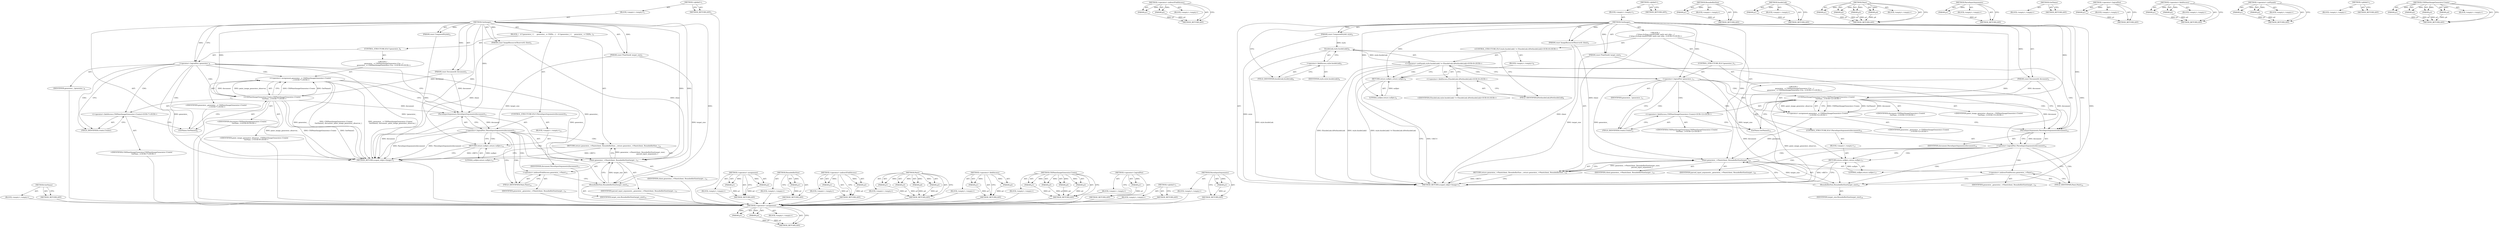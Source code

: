 digraph "CSSPaintImageGenerator.Create" {
vulnerable_91 [label=<(METHOD,GetName)>];
vulnerable_92 [label=<(BLOCK,&lt;empty&gt;,&lt;empty&gt;)>];
vulnerable_93 [label=<(METHOD_RETURN,ANY)>];
vulnerable_6 [label=<(METHOD,&lt;global&gt;)<SUB>1</SUB>>];
vulnerable_7 [label=<(BLOCK,&lt;empty&gt;,&lt;empty&gt;)<SUB>1</SUB>>];
vulnerable_8 [label=<(METHOD,GetImage)<SUB>1</SUB>>];
vulnerable_9 [label=<(PARAM,const ImageResourceObserver&amp; client)<SUB>2</SUB>>];
vulnerable_10 [label=<(PARAM,const Document&amp; document)<SUB>3</SUB>>];
vulnerable_11 [label=<(PARAM,const ComputedStyle&amp;)<SUB>4</SUB>>];
vulnerable_12 [label=<(PARAM,const FloatSize&amp; target_size)<SUB>5</SUB>>];
vulnerable_13 [label=<(BLOCK,{
   if (!generator_) {
     generator_ = CSSPa...,{
   if (!generator_) {
     generator_ = CSSPa...)<SUB>5</SUB>>];
vulnerable_14 [label=<(CONTROL_STRUCTURE,IF,if (!generator_))<SUB>6</SUB>>];
vulnerable_15 [label=<(&lt;operator&gt;.logicalNot,!generator_)<SUB>6</SUB>>];
vulnerable_16 [label=<(IDENTIFIER,generator_,!generator_)<SUB>6</SUB>>];
vulnerable_17 [label="<(BLOCK,{
     generator_ = CSSPaintImageGenerator::Cre...,{
     generator_ = CSSPaintImageGenerator::Cre...)<SUB>6</SUB>>"];
vulnerable_18 [label="<(&lt;operator&gt;.assignment,generator_ = CSSPaintImageGenerator::Create(
  ...)<SUB>7</SUB>>"];
vulnerable_19 [label="<(IDENTIFIER,generator_,generator_ = CSSPaintImageGenerator::Create(
  ...)<SUB>7</SUB>>"];
vulnerable_20 [label="<(CSSPaintImageGenerator.Create,CSSPaintImageGenerator::Create(
         GetNam...)<SUB>7</SUB>>"];
vulnerable_21 [label="<(&lt;operator&gt;.fieldAccess,CSSPaintImageGenerator::Create)<SUB>7</SUB>>"];
vulnerable_22 [label="<(IDENTIFIER,CSSPaintImageGenerator,CSSPaintImageGenerator::Create(
         GetNam...)<SUB>7</SUB>>"];
vulnerable_23 [label=<(FIELD_IDENTIFIER,Create,Create)<SUB>7</SUB>>];
vulnerable_24 [label=<(GetName,GetName())<SUB>8</SUB>>];
vulnerable_25 [label="<(IDENTIFIER,document,CSSPaintImageGenerator::Create(
         GetNam...)<SUB>8</SUB>>"];
vulnerable_26 [label="<(IDENTIFIER,paint_image_generator_observer_,CSSPaintImageGenerator::Create(
         GetNam...)<SUB>8</SUB>>"];
vulnerable_27 [label=<(CONTROL_STRUCTURE,IF,if (!ParseInputArguments(document)))<SUB>11</SUB>>];
vulnerable_28 [label=<(&lt;operator&gt;.logicalNot,!ParseInputArguments(document))<SUB>11</SUB>>];
vulnerable_29 [label=<(ParseInputArguments,ParseInputArguments(document))<SUB>11</SUB>>];
vulnerable_30 [label=<(IDENTIFIER,document,ParseInputArguments(document))<SUB>11</SUB>>];
vulnerable_31 [label=<(BLOCK,&lt;empty&gt;,&lt;empty&gt;)<SUB>12</SUB>>];
vulnerable_32 [label=<(RETURN,return nullptr;,return nullptr;)<SUB>12</SUB>>];
vulnerable_33 [label=<(LITERAL,nullptr,return nullptr;)<SUB>12</SUB>>];
vulnerable_34 [label=<(RETURN,return generator_-&gt;Paint(client, RoundedIntSize...,return generator_-&gt;Paint(client, RoundedIntSize...)<SUB>14</SUB>>];
vulnerable_35 [label=<(Paint,generator_-&gt;Paint(client, RoundedIntSize(target...)<SUB>14</SUB>>];
vulnerable_36 [label=<(&lt;operator&gt;.indirectFieldAccess,generator_-&gt;Paint)<SUB>14</SUB>>];
vulnerable_37 [label=<(IDENTIFIER,generator_,generator_-&gt;Paint(client, RoundedIntSize(target...)<SUB>14</SUB>>];
vulnerable_38 [label=<(FIELD_IDENTIFIER,Paint,Paint)<SUB>14</SUB>>];
vulnerable_39 [label=<(IDENTIFIER,client,generator_-&gt;Paint(client, RoundedIntSize(target...)<SUB>14</SUB>>];
vulnerable_40 [label=<(RoundedIntSize,RoundedIntSize(target_size))<SUB>14</SUB>>];
vulnerable_41 [label=<(IDENTIFIER,target_size,RoundedIntSize(target_size))<SUB>14</SUB>>];
vulnerable_42 [label=<(IDENTIFIER,parsed_input_arguments_,generator_-&gt;Paint(client, RoundedIntSize(target...)<SUB>15</SUB>>];
vulnerable_43 [label=<(METHOD_RETURN,scoped_refptr&lt;Image&gt;)<SUB>1</SUB>>];
vulnerable_45 [label=<(METHOD_RETURN,ANY)<SUB>1</SUB>>];
vulnerable_74 [label=<(METHOD,&lt;operator&gt;.assignment)>];
vulnerable_75 [label=<(PARAM,p1)>];
vulnerable_76 [label=<(PARAM,p2)>];
vulnerable_77 [label=<(BLOCK,&lt;empty&gt;,&lt;empty&gt;)>];
vulnerable_78 [label=<(METHOD_RETURN,ANY)>];
vulnerable_110 [label=<(METHOD,RoundedIntSize)>];
vulnerable_111 [label=<(PARAM,p1)>];
vulnerable_112 [label=<(BLOCK,&lt;empty&gt;,&lt;empty&gt;)>];
vulnerable_113 [label=<(METHOD_RETURN,ANY)>];
vulnerable_105 [label=<(METHOD,&lt;operator&gt;.indirectFieldAccess)>];
vulnerable_106 [label=<(PARAM,p1)>];
vulnerable_107 [label=<(PARAM,p2)>];
vulnerable_108 [label=<(BLOCK,&lt;empty&gt;,&lt;empty&gt;)>];
vulnerable_109 [label=<(METHOD_RETURN,ANY)>];
vulnerable_98 [label=<(METHOD,Paint)>];
vulnerable_99 [label=<(PARAM,p1)>];
vulnerable_100 [label=<(PARAM,p2)>];
vulnerable_101 [label=<(PARAM,p3)>];
vulnerable_102 [label=<(PARAM,p4)>];
vulnerable_103 [label=<(BLOCK,&lt;empty&gt;,&lt;empty&gt;)>];
vulnerable_104 [label=<(METHOD_RETURN,ANY)>];
vulnerable_86 [label=<(METHOD,&lt;operator&gt;.fieldAccess)>];
vulnerable_87 [label=<(PARAM,p1)>];
vulnerable_88 [label=<(PARAM,p2)>];
vulnerable_89 [label=<(BLOCK,&lt;empty&gt;,&lt;empty&gt;)>];
vulnerable_90 [label=<(METHOD_RETURN,ANY)>];
vulnerable_79 [label=<(METHOD,CSSPaintImageGenerator.Create)>];
vulnerable_80 [label=<(PARAM,p1)>];
vulnerable_81 [label=<(PARAM,p2)>];
vulnerable_82 [label=<(PARAM,p3)>];
vulnerable_83 [label=<(PARAM,p4)>];
vulnerable_84 [label=<(BLOCK,&lt;empty&gt;,&lt;empty&gt;)>];
vulnerable_85 [label=<(METHOD_RETURN,ANY)>];
vulnerable_70 [label=<(METHOD,&lt;operator&gt;.logicalNot)>];
vulnerable_71 [label=<(PARAM,p1)>];
vulnerable_72 [label=<(BLOCK,&lt;empty&gt;,&lt;empty&gt;)>];
vulnerable_73 [label=<(METHOD_RETURN,ANY)>];
vulnerable_64 [label=<(METHOD,&lt;global&gt;)<SUB>1</SUB>>];
vulnerable_65 [label=<(BLOCK,&lt;empty&gt;,&lt;empty&gt;)>];
vulnerable_66 [label=<(METHOD_RETURN,ANY)>];
vulnerable_94 [label=<(METHOD,ParseInputArguments)>];
vulnerable_95 [label=<(PARAM,p1)>];
vulnerable_96 [label=<(BLOCK,&lt;empty&gt;,&lt;empty&gt;)>];
vulnerable_97 [label=<(METHOD_RETURN,ANY)>];
fixed_100 [label=<(METHOD,&lt;operator&gt;.assignment)>];
fixed_101 [label=<(PARAM,p1)>];
fixed_102 [label=<(PARAM,p2)>];
fixed_103 [label=<(BLOCK,&lt;empty&gt;,&lt;empty&gt;)>];
fixed_104 [label=<(METHOD_RETURN,ANY)>];
fixed_126 [label=<(METHOD,&lt;operator&gt;.indirectFieldAccess)>];
fixed_127 [label=<(PARAM,p1)>];
fixed_128 [label=<(PARAM,p2)>];
fixed_129 [label=<(BLOCK,&lt;empty&gt;,&lt;empty&gt;)>];
fixed_130 [label=<(METHOD_RETURN,ANY)>];
fixed_6 [label=<(METHOD,&lt;global&gt;)<SUB>1</SUB>>];
fixed_7 [label=<(BLOCK,&lt;empty&gt;,&lt;empty&gt;)<SUB>1</SUB>>];
fixed_8 [label=<(METHOD,GetImage)<SUB>1</SUB>>];
fixed_9 [label=<(PARAM,const ImageResourceObserver&amp; client)<SUB>2</SUB>>];
fixed_10 [label=<(PARAM,const Document&amp; document)<SUB>3</SUB>>];
fixed_11 [label=<(PARAM,const ComputedStyle&amp; style)<SUB>4</SUB>>];
fixed_12 [label=<(PARAM,const FloatSize&amp; target_size)<SUB>5</SUB>>];
fixed_13 [label="<(BLOCK,{
  // https://crbug.com/835589: early exit whe...,{
  // https://crbug.com/835589: early exit whe...)<SUB>5</SUB>>"];
fixed_14 [label="<(CONTROL_STRUCTURE,IF,if (style.InsideLink() != EInsideLink::kNotInsideLink))<SUB>8</SUB>>"];
fixed_15 [label="<(&lt;operator&gt;.notEquals,style.InsideLink() != EInsideLink::kNotInsideLink)<SUB>8</SUB>>"];
fixed_16 [label=<(InsideLink,style.InsideLink())<SUB>8</SUB>>];
fixed_17 [label=<(&lt;operator&gt;.fieldAccess,style.InsideLink)<SUB>8</SUB>>];
fixed_18 [label=<(IDENTIFIER,style,style.InsideLink())<SUB>8</SUB>>];
fixed_19 [label=<(FIELD_IDENTIFIER,InsideLink,InsideLink)<SUB>8</SUB>>];
fixed_20 [label="<(&lt;operator&gt;.fieldAccess,EInsideLink::kNotInsideLink)<SUB>8</SUB>>"];
fixed_21 [label="<(IDENTIFIER,EInsideLink,style.InsideLink() != EInsideLink::kNotInsideLink)<SUB>8</SUB>>"];
fixed_22 [label=<(FIELD_IDENTIFIER,kNotInsideLink,kNotInsideLink)<SUB>8</SUB>>];
fixed_23 [label=<(BLOCK,&lt;empty&gt;,&lt;empty&gt;)<SUB>9</SUB>>];
fixed_24 [label=<(RETURN,return nullptr;,return nullptr;)<SUB>9</SUB>>];
fixed_25 [label=<(LITERAL,nullptr,return nullptr;)<SUB>9</SUB>>];
fixed_26 [label=<(CONTROL_STRUCTURE,IF,if (!generator_))<SUB>11</SUB>>];
fixed_27 [label=<(&lt;operator&gt;.logicalNot,!generator_)<SUB>11</SUB>>];
fixed_28 [label=<(IDENTIFIER,generator_,!generator_)<SUB>11</SUB>>];
fixed_29 [label="<(BLOCK,{
     generator_ = CSSPaintImageGenerator::Cre...,{
     generator_ = CSSPaintImageGenerator::Cre...)<SUB>11</SUB>>"];
fixed_30 [label="<(&lt;operator&gt;.assignment,generator_ = CSSPaintImageGenerator::Create(
  ...)<SUB>12</SUB>>"];
fixed_31 [label="<(IDENTIFIER,generator_,generator_ = CSSPaintImageGenerator::Create(
  ...)<SUB>12</SUB>>"];
fixed_32 [label="<(CSSPaintImageGenerator.Create,CSSPaintImageGenerator::Create(
         GetNam...)<SUB>12</SUB>>"];
fixed_33 [label="<(&lt;operator&gt;.fieldAccess,CSSPaintImageGenerator::Create)<SUB>12</SUB>>"];
fixed_34 [label="<(IDENTIFIER,CSSPaintImageGenerator,CSSPaintImageGenerator::Create(
         GetNam...)<SUB>12</SUB>>"];
fixed_35 [label=<(FIELD_IDENTIFIER,Create,Create)<SUB>12</SUB>>];
fixed_36 [label=<(GetName,GetName())<SUB>13</SUB>>];
fixed_37 [label="<(IDENTIFIER,document,CSSPaintImageGenerator::Create(
         GetNam...)<SUB>13</SUB>>"];
fixed_38 [label="<(IDENTIFIER,paint_image_generator_observer_,CSSPaintImageGenerator::Create(
         GetNam...)<SUB>13</SUB>>"];
fixed_39 [label=<(CONTROL_STRUCTURE,IF,if (!ParseInputArguments(document)))<SUB>16</SUB>>];
fixed_40 [label=<(&lt;operator&gt;.logicalNot,!ParseInputArguments(document))<SUB>16</SUB>>];
fixed_41 [label=<(ParseInputArguments,ParseInputArguments(document))<SUB>16</SUB>>];
fixed_42 [label=<(IDENTIFIER,document,ParseInputArguments(document))<SUB>16</SUB>>];
fixed_43 [label=<(BLOCK,&lt;empty&gt;,&lt;empty&gt;)<SUB>17</SUB>>];
fixed_44 [label=<(RETURN,return nullptr;,return nullptr;)<SUB>17</SUB>>];
fixed_45 [label=<(LITERAL,nullptr,return nullptr;)<SUB>17</SUB>>];
fixed_46 [label=<(RETURN,return generator_-&gt;Paint(client, RoundedIntSize...,return generator_-&gt;Paint(client, RoundedIntSize...)<SUB>19</SUB>>];
fixed_47 [label=<(Paint,generator_-&gt;Paint(client, RoundedIntSize(target...)<SUB>19</SUB>>];
fixed_48 [label=<(&lt;operator&gt;.indirectFieldAccess,generator_-&gt;Paint)<SUB>19</SUB>>];
fixed_49 [label=<(IDENTIFIER,generator_,generator_-&gt;Paint(client, RoundedIntSize(target...)<SUB>19</SUB>>];
fixed_50 [label=<(FIELD_IDENTIFIER,Paint,Paint)<SUB>19</SUB>>];
fixed_51 [label=<(IDENTIFIER,client,generator_-&gt;Paint(client, RoundedIntSize(target...)<SUB>19</SUB>>];
fixed_52 [label=<(RoundedIntSize,RoundedIntSize(target_size))<SUB>19</SUB>>];
fixed_53 [label=<(IDENTIFIER,target_size,RoundedIntSize(target_size))<SUB>19</SUB>>];
fixed_54 [label=<(IDENTIFIER,parsed_input_arguments_,generator_-&gt;Paint(client, RoundedIntSize(target...)<SUB>20</SUB>>];
fixed_55 [label=<(METHOD_RETURN,scoped_refptr&lt;Image&gt;)<SUB>1</SUB>>];
fixed_57 [label=<(METHOD_RETURN,ANY)<SUB>1</SUB>>];
fixed_131 [label=<(METHOD,RoundedIntSize)>];
fixed_132 [label=<(PARAM,p1)>];
fixed_133 [label=<(BLOCK,&lt;empty&gt;,&lt;empty&gt;)>];
fixed_134 [label=<(METHOD_RETURN,ANY)>];
fixed_87 [label=<(METHOD,InsideLink)>];
fixed_88 [label=<(PARAM,p1)>];
fixed_89 [label=<(BLOCK,&lt;empty&gt;,&lt;empty&gt;)>];
fixed_90 [label=<(METHOD_RETURN,ANY)>];
fixed_119 [label=<(METHOD,Paint)>];
fixed_120 [label=<(PARAM,p1)>];
fixed_121 [label=<(PARAM,p2)>];
fixed_122 [label=<(PARAM,p3)>];
fixed_123 [label=<(PARAM,p4)>];
fixed_124 [label=<(BLOCK,&lt;empty&gt;,&lt;empty&gt;)>];
fixed_125 [label=<(METHOD_RETURN,ANY)>];
fixed_115 [label=<(METHOD,ParseInputArguments)>];
fixed_116 [label=<(PARAM,p1)>];
fixed_117 [label=<(BLOCK,&lt;empty&gt;,&lt;empty&gt;)>];
fixed_118 [label=<(METHOD_RETURN,ANY)>];
fixed_112 [label=<(METHOD,GetName)>];
fixed_113 [label=<(BLOCK,&lt;empty&gt;,&lt;empty&gt;)>];
fixed_114 [label=<(METHOD_RETURN,ANY)>];
fixed_96 [label=<(METHOD,&lt;operator&gt;.logicalNot)>];
fixed_97 [label=<(PARAM,p1)>];
fixed_98 [label=<(BLOCK,&lt;empty&gt;,&lt;empty&gt;)>];
fixed_99 [label=<(METHOD_RETURN,ANY)>];
fixed_91 [label=<(METHOD,&lt;operator&gt;.fieldAccess)>];
fixed_92 [label=<(PARAM,p1)>];
fixed_93 [label=<(PARAM,p2)>];
fixed_94 [label=<(BLOCK,&lt;empty&gt;,&lt;empty&gt;)>];
fixed_95 [label=<(METHOD_RETURN,ANY)>];
fixed_82 [label=<(METHOD,&lt;operator&gt;.notEquals)>];
fixed_83 [label=<(PARAM,p1)>];
fixed_84 [label=<(PARAM,p2)>];
fixed_85 [label=<(BLOCK,&lt;empty&gt;,&lt;empty&gt;)>];
fixed_86 [label=<(METHOD_RETURN,ANY)>];
fixed_76 [label=<(METHOD,&lt;global&gt;)<SUB>1</SUB>>];
fixed_77 [label=<(BLOCK,&lt;empty&gt;,&lt;empty&gt;)>];
fixed_78 [label=<(METHOD_RETURN,ANY)>];
fixed_105 [label=<(METHOD,CSSPaintImageGenerator.Create)>];
fixed_106 [label=<(PARAM,p1)>];
fixed_107 [label=<(PARAM,p2)>];
fixed_108 [label=<(PARAM,p3)>];
fixed_109 [label=<(PARAM,p4)>];
fixed_110 [label=<(BLOCK,&lt;empty&gt;,&lt;empty&gt;)>];
fixed_111 [label=<(METHOD_RETURN,ANY)>];
vulnerable_91 -> vulnerable_92  [key=0, label="AST: "];
vulnerable_91 -> vulnerable_93  [key=0, label="AST: "];
vulnerable_91 -> vulnerable_93  [key=1, label="CFG: "];
vulnerable_92 -> fixed_100  [key=0];
vulnerable_93 -> fixed_100  [key=0];
vulnerable_6 -> vulnerable_7  [key=0, label="AST: "];
vulnerable_6 -> vulnerable_45  [key=0, label="AST: "];
vulnerable_6 -> vulnerable_45  [key=1, label="CFG: "];
vulnerable_7 -> vulnerable_8  [key=0, label="AST: "];
vulnerable_8 -> vulnerable_9  [key=0, label="AST: "];
vulnerable_8 -> vulnerable_9  [key=1, label="DDG: "];
vulnerable_8 -> vulnerable_10  [key=0, label="AST: "];
vulnerable_8 -> vulnerable_10  [key=1, label="DDG: "];
vulnerable_8 -> vulnerable_11  [key=0, label="AST: "];
vulnerable_8 -> vulnerable_11  [key=1, label="DDG: "];
vulnerable_8 -> vulnerable_12  [key=0, label="AST: "];
vulnerable_8 -> vulnerable_12  [key=1, label="DDG: "];
vulnerable_8 -> vulnerable_13  [key=0, label="AST: "];
vulnerable_8 -> vulnerable_43  [key=0, label="AST: "];
vulnerable_8 -> vulnerable_15  [key=0, label="CFG: "];
vulnerable_8 -> vulnerable_15  [key=1, label="DDG: "];
vulnerable_8 -> vulnerable_32  [key=0, label="DDG: "];
vulnerable_8 -> vulnerable_35  [key=0, label="DDG: "];
vulnerable_8 -> vulnerable_29  [key=0, label="DDG: "];
vulnerable_8 -> vulnerable_33  [key=0, label="DDG: "];
vulnerable_8 -> vulnerable_40  [key=0, label="DDG: "];
vulnerable_8 -> vulnerable_20  [key=0, label="DDG: "];
vulnerable_9 -> vulnerable_43  [key=0, label="DDG: client"];
vulnerable_9 -> vulnerable_35  [key=0, label="DDG: client"];
vulnerable_10 -> vulnerable_29  [key=0, label="DDG: document"];
vulnerable_10 -> vulnerable_20  [key=0, label="DDG: document"];
vulnerable_11 -> vulnerable_43  [key=0, label="DDG: "];
vulnerable_12 -> vulnerable_43  [key=0, label="DDG: target_size"];
vulnerable_12 -> vulnerable_40  [key=0, label="DDG: target_size"];
vulnerable_13 -> vulnerable_14  [key=0, label="AST: "];
vulnerable_13 -> vulnerable_27  [key=0, label="AST: "];
vulnerable_13 -> vulnerable_34  [key=0, label="AST: "];
vulnerable_14 -> vulnerable_15  [key=0, label="AST: "];
vulnerable_14 -> vulnerable_17  [key=0, label="AST: "];
vulnerable_15 -> vulnerable_16  [key=0, label="AST: "];
vulnerable_15 -> vulnerable_23  [key=0, label="CFG: "];
vulnerable_15 -> vulnerable_23  [key=1, label="CDG: "];
vulnerable_15 -> vulnerable_29  [key=0, label="CFG: "];
vulnerable_15 -> vulnerable_43  [key=0, label="DDG: generator_"];
vulnerable_15 -> vulnerable_43  [key=1, label="DDG: !generator_"];
vulnerable_15 -> vulnerable_35  [key=0, label="DDG: generator_"];
vulnerable_15 -> vulnerable_24  [key=0, label="CDG: "];
vulnerable_15 -> vulnerable_21  [key=0, label="CDG: "];
vulnerable_15 -> vulnerable_18  [key=0, label="CDG: "];
vulnerable_15 -> vulnerable_20  [key=0, label="CDG: "];
vulnerable_16 -> fixed_100  [key=0];
vulnerable_17 -> vulnerable_18  [key=0, label="AST: "];
vulnerable_18 -> vulnerable_19  [key=0, label="AST: "];
vulnerable_18 -> vulnerable_20  [key=0, label="AST: "];
vulnerable_18 -> vulnerable_29  [key=0, label="CFG: "];
vulnerable_18 -> vulnerable_43  [key=0, label="DDG: generator_"];
vulnerable_18 -> vulnerable_43  [key=1, label="DDG: CSSPaintImageGenerator::Create(
         GetName(), document, paint_image_generator_observer_)"];
vulnerable_18 -> vulnerable_43  [key=2, label="DDG: generator_ = CSSPaintImageGenerator::Create(
         GetName(), document, paint_image_generator_observer_)"];
vulnerable_18 -> vulnerable_35  [key=0, label="DDG: generator_"];
vulnerable_19 -> fixed_100  [key=0];
vulnerable_20 -> vulnerable_21  [key=0, label="AST: "];
vulnerable_20 -> vulnerable_24  [key=0, label="AST: "];
vulnerable_20 -> vulnerable_25  [key=0, label="AST: "];
vulnerable_20 -> vulnerable_26  [key=0, label="AST: "];
vulnerable_20 -> vulnerable_18  [key=0, label="CFG: "];
vulnerable_20 -> vulnerable_18  [key=1, label="DDG: CSSPaintImageGenerator::Create"];
vulnerable_20 -> vulnerable_18  [key=2, label="DDG: GetName()"];
vulnerable_20 -> vulnerable_18  [key=3, label="DDG: document"];
vulnerable_20 -> vulnerable_18  [key=4, label="DDG: paint_image_generator_observer_"];
vulnerable_20 -> vulnerable_43  [key=0, label="DDG: CSSPaintImageGenerator::Create"];
vulnerable_20 -> vulnerable_43  [key=1, label="DDG: GetName()"];
vulnerable_20 -> vulnerable_43  [key=2, label="DDG: paint_image_generator_observer_"];
vulnerable_20 -> vulnerable_29  [key=0, label="DDG: document"];
vulnerable_21 -> vulnerable_22  [key=0, label="AST: "];
vulnerable_21 -> vulnerable_23  [key=0, label="AST: "];
vulnerable_21 -> vulnerable_24  [key=0, label="CFG: "];
vulnerable_22 -> fixed_100  [key=0];
vulnerable_23 -> vulnerable_21  [key=0, label="CFG: "];
vulnerable_24 -> vulnerable_20  [key=0, label="CFG: "];
vulnerable_25 -> fixed_100  [key=0];
vulnerable_26 -> fixed_100  [key=0];
vulnerable_27 -> vulnerable_28  [key=0, label="AST: "];
vulnerable_27 -> vulnerable_31  [key=0, label="AST: "];
vulnerable_28 -> vulnerable_29  [key=0, label="AST: "];
vulnerable_28 -> vulnerable_32  [key=0, label="CFG: "];
vulnerable_28 -> vulnerable_32  [key=1, label="CDG: "];
vulnerable_28 -> vulnerable_38  [key=0, label="CFG: "];
vulnerable_28 -> vulnerable_38  [key=1, label="CDG: "];
vulnerable_28 -> vulnerable_43  [key=0, label="DDG: ParseInputArguments(document)"];
vulnerable_28 -> vulnerable_43  [key=1, label="DDG: !ParseInputArguments(document)"];
vulnerable_28 -> vulnerable_40  [key=0, label="CDG: "];
vulnerable_28 -> vulnerable_34  [key=0, label="CDG: "];
vulnerable_28 -> vulnerable_36  [key=0, label="CDG: "];
vulnerable_28 -> vulnerable_35  [key=0, label="CDG: "];
vulnerable_29 -> vulnerable_30  [key=0, label="AST: "];
vulnerable_29 -> vulnerable_28  [key=0, label="CFG: "];
vulnerable_29 -> vulnerable_28  [key=1, label="DDG: document"];
vulnerable_29 -> vulnerable_43  [key=0, label="DDG: document"];
vulnerable_30 -> fixed_100  [key=0];
vulnerable_31 -> vulnerable_32  [key=0, label="AST: "];
vulnerable_32 -> vulnerable_33  [key=0, label="AST: "];
vulnerable_32 -> vulnerable_43  [key=0, label="CFG: "];
vulnerable_32 -> vulnerable_43  [key=1, label="DDG: &lt;RET&gt;"];
vulnerable_33 -> vulnerable_32  [key=0, label="DDG: nullptr"];
vulnerable_34 -> vulnerable_35  [key=0, label="AST: "];
vulnerable_34 -> vulnerable_43  [key=0, label="CFG: "];
vulnerable_34 -> vulnerable_43  [key=1, label="DDG: &lt;RET&gt;"];
vulnerable_35 -> vulnerable_36  [key=0, label="AST: "];
vulnerable_35 -> vulnerable_39  [key=0, label="AST: "];
vulnerable_35 -> vulnerable_40  [key=0, label="AST: "];
vulnerable_35 -> vulnerable_42  [key=0, label="AST: "];
vulnerable_35 -> vulnerable_34  [key=0, label="CFG: "];
vulnerable_35 -> vulnerable_34  [key=1, label="DDG: generator_-&gt;Paint(client, RoundedIntSize(target_size),
                           parsed_input_arguments_)"];
vulnerable_36 -> vulnerable_37  [key=0, label="AST: "];
vulnerable_36 -> vulnerable_38  [key=0, label="AST: "];
vulnerable_36 -> vulnerable_40  [key=0, label="CFG: "];
vulnerable_37 -> fixed_100  [key=0];
vulnerable_38 -> vulnerable_36  [key=0, label="CFG: "];
vulnerable_39 -> fixed_100  [key=0];
vulnerable_40 -> vulnerable_41  [key=0, label="AST: "];
vulnerable_40 -> vulnerable_35  [key=0, label="CFG: "];
vulnerable_40 -> vulnerable_35  [key=1, label="DDG: target_size"];
vulnerable_41 -> fixed_100  [key=0];
vulnerable_42 -> fixed_100  [key=0];
vulnerable_43 -> fixed_100  [key=0];
vulnerable_45 -> fixed_100  [key=0];
vulnerable_74 -> vulnerable_75  [key=0, label="AST: "];
vulnerable_74 -> vulnerable_75  [key=1, label="DDG: "];
vulnerable_74 -> vulnerable_77  [key=0, label="AST: "];
vulnerable_74 -> vulnerable_76  [key=0, label="AST: "];
vulnerable_74 -> vulnerable_76  [key=1, label="DDG: "];
vulnerable_74 -> vulnerable_78  [key=0, label="AST: "];
vulnerable_74 -> vulnerable_78  [key=1, label="CFG: "];
vulnerable_75 -> vulnerable_78  [key=0, label="DDG: p1"];
vulnerable_76 -> vulnerable_78  [key=0, label="DDG: p2"];
vulnerable_77 -> fixed_100  [key=0];
vulnerable_78 -> fixed_100  [key=0];
vulnerable_110 -> vulnerable_111  [key=0, label="AST: "];
vulnerable_110 -> vulnerable_111  [key=1, label="DDG: "];
vulnerable_110 -> vulnerable_112  [key=0, label="AST: "];
vulnerable_110 -> vulnerable_113  [key=0, label="AST: "];
vulnerable_110 -> vulnerable_113  [key=1, label="CFG: "];
vulnerable_111 -> vulnerable_113  [key=0, label="DDG: p1"];
vulnerable_112 -> fixed_100  [key=0];
vulnerable_113 -> fixed_100  [key=0];
vulnerable_105 -> vulnerable_106  [key=0, label="AST: "];
vulnerable_105 -> vulnerable_106  [key=1, label="DDG: "];
vulnerable_105 -> vulnerable_108  [key=0, label="AST: "];
vulnerable_105 -> vulnerable_107  [key=0, label="AST: "];
vulnerable_105 -> vulnerable_107  [key=1, label="DDG: "];
vulnerable_105 -> vulnerable_109  [key=0, label="AST: "];
vulnerable_105 -> vulnerable_109  [key=1, label="CFG: "];
vulnerable_106 -> vulnerable_109  [key=0, label="DDG: p1"];
vulnerable_107 -> vulnerable_109  [key=0, label="DDG: p2"];
vulnerable_108 -> fixed_100  [key=0];
vulnerable_109 -> fixed_100  [key=0];
vulnerable_98 -> vulnerable_99  [key=0, label="AST: "];
vulnerable_98 -> vulnerable_99  [key=1, label="DDG: "];
vulnerable_98 -> vulnerable_103  [key=0, label="AST: "];
vulnerable_98 -> vulnerable_100  [key=0, label="AST: "];
vulnerable_98 -> vulnerable_100  [key=1, label="DDG: "];
vulnerable_98 -> vulnerable_104  [key=0, label="AST: "];
vulnerable_98 -> vulnerable_104  [key=1, label="CFG: "];
vulnerable_98 -> vulnerable_101  [key=0, label="AST: "];
vulnerable_98 -> vulnerable_101  [key=1, label="DDG: "];
vulnerable_98 -> vulnerable_102  [key=0, label="AST: "];
vulnerable_98 -> vulnerable_102  [key=1, label="DDG: "];
vulnerable_99 -> vulnerable_104  [key=0, label="DDG: p1"];
vulnerable_100 -> vulnerable_104  [key=0, label="DDG: p2"];
vulnerable_101 -> vulnerable_104  [key=0, label="DDG: p3"];
vulnerable_102 -> vulnerable_104  [key=0, label="DDG: p4"];
vulnerable_103 -> fixed_100  [key=0];
vulnerable_104 -> fixed_100  [key=0];
vulnerable_86 -> vulnerable_87  [key=0, label="AST: "];
vulnerable_86 -> vulnerable_87  [key=1, label="DDG: "];
vulnerable_86 -> vulnerable_89  [key=0, label="AST: "];
vulnerable_86 -> vulnerable_88  [key=0, label="AST: "];
vulnerable_86 -> vulnerable_88  [key=1, label="DDG: "];
vulnerable_86 -> vulnerable_90  [key=0, label="AST: "];
vulnerable_86 -> vulnerable_90  [key=1, label="CFG: "];
vulnerable_87 -> vulnerable_90  [key=0, label="DDG: p1"];
vulnerable_88 -> vulnerable_90  [key=0, label="DDG: p2"];
vulnerable_89 -> fixed_100  [key=0];
vulnerable_90 -> fixed_100  [key=0];
vulnerable_79 -> vulnerable_80  [key=0, label="AST: "];
vulnerable_79 -> vulnerable_80  [key=1, label="DDG: "];
vulnerable_79 -> vulnerable_84  [key=0, label="AST: "];
vulnerable_79 -> vulnerable_81  [key=0, label="AST: "];
vulnerable_79 -> vulnerable_81  [key=1, label="DDG: "];
vulnerable_79 -> vulnerable_85  [key=0, label="AST: "];
vulnerable_79 -> vulnerable_85  [key=1, label="CFG: "];
vulnerable_79 -> vulnerable_82  [key=0, label="AST: "];
vulnerable_79 -> vulnerable_82  [key=1, label="DDG: "];
vulnerable_79 -> vulnerable_83  [key=0, label="AST: "];
vulnerable_79 -> vulnerable_83  [key=1, label="DDG: "];
vulnerable_80 -> vulnerable_85  [key=0, label="DDG: p1"];
vulnerable_81 -> vulnerable_85  [key=0, label="DDG: p2"];
vulnerable_82 -> vulnerable_85  [key=0, label="DDG: p3"];
vulnerable_83 -> vulnerable_85  [key=0, label="DDG: p4"];
vulnerable_84 -> fixed_100  [key=0];
vulnerable_85 -> fixed_100  [key=0];
vulnerable_70 -> vulnerable_71  [key=0, label="AST: "];
vulnerable_70 -> vulnerable_71  [key=1, label="DDG: "];
vulnerable_70 -> vulnerable_72  [key=0, label="AST: "];
vulnerable_70 -> vulnerable_73  [key=0, label="AST: "];
vulnerable_70 -> vulnerable_73  [key=1, label="CFG: "];
vulnerable_71 -> vulnerable_73  [key=0, label="DDG: p1"];
vulnerable_72 -> fixed_100  [key=0];
vulnerable_73 -> fixed_100  [key=0];
vulnerable_64 -> vulnerable_65  [key=0, label="AST: "];
vulnerable_64 -> vulnerable_66  [key=0, label="AST: "];
vulnerable_64 -> vulnerable_66  [key=1, label="CFG: "];
vulnerable_65 -> fixed_100  [key=0];
vulnerable_66 -> fixed_100  [key=0];
vulnerable_94 -> vulnerable_95  [key=0, label="AST: "];
vulnerable_94 -> vulnerable_95  [key=1, label="DDG: "];
vulnerable_94 -> vulnerable_96  [key=0, label="AST: "];
vulnerable_94 -> vulnerable_97  [key=0, label="AST: "];
vulnerable_94 -> vulnerable_97  [key=1, label="CFG: "];
vulnerable_95 -> vulnerable_97  [key=0, label="DDG: p1"];
vulnerable_96 -> fixed_100  [key=0];
vulnerable_97 -> fixed_100  [key=0];
fixed_100 -> fixed_101  [key=0, label="AST: "];
fixed_100 -> fixed_101  [key=1, label="DDG: "];
fixed_100 -> fixed_103  [key=0, label="AST: "];
fixed_100 -> fixed_102  [key=0, label="AST: "];
fixed_100 -> fixed_102  [key=1, label="DDG: "];
fixed_100 -> fixed_104  [key=0, label="AST: "];
fixed_100 -> fixed_104  [key=1, label="CFG: "];
fixed_101 -> fixed_104  [key=0, label="DDG: p1"];
fixed_102 -> fixed_104  [key=0, label="DDG: p2"];
fixed_126 -> fixed_127  [key=0, label="AST: "];
fixed_126 -> fixed_127  [key=1, label="DDG: "];
fixed_126 -> fixed_129  [key=0, label="AST: "];
fixed_126 -> fixed_128  [key=0, label="AST: "];
fixed_126 -> fixed_128  [key=1, label="DDG: "];
fixed_126 -> fixed_130  [key=0, label="AST: "];
fixed_126 -> fixed_130  [key=1, label="CFG: "];
fixed_127 -> fixed_130  [key=0, label="DDG: p1"];
fixed_128 -> fixed_130  [key=0, label="DDG: p2"];
fixed_6 -> fixed_7  [key=0, label="AST: "];
fixed_6 -> fixed_57  [key=0, label="AST: "];
fixed_6 -> fixed_57  [key=1, label="CFG: "];
fixed_7 -> fixed_8  [key=0, label="AST: "];
fixed_8 -> fixed_9  [key=0, label="AST: "];
fixed_8 -> fixed_9  [key=1, label="DDG: "];
fixed_8 -> fixed_10  [key=0, label="AST: "];
fixed_8 -> fixed_10  [key=1, label="DDG: "];
fixed_8 -> fixed_11  [key=0, label="AST: "];
fixed_8 -> fixed_11  [key=1, label="DDG: "];
fixed_8 -> fixed_12  [key=0, label="AST: "];
fixed_8 -> fixed_12  [key=1, label="DDG: "];
fixed_8 -> fixed_13  [key=0, label="AST: "];
fixed_8 -> fixed_55  [key=0, label="AST: "];
fixed_8 -> fixed_19  [key=0, label="CFG: "];
fixed_8 -> fixed_24  [key=0, label="DDG: "];
fixed_8 -> fixed_27  [key=0, label="DDG: "];
fixed_8 -> fixed_44  [key=0, label="DDG: "];
fixed_8 -> fixed_47  [key=0, label="DDG: "];
fixed_8 -> fixed_25  [key=0, label="DDG: "];
fixed_8 -> fixed_41  [key=0, label="DDG: "];
fixed_8 -> fixed_45  [key=0, label="DDG: "];
fixed_8 -> fixed_52  [key=0, label="DDG: "];
fixed_8 -> fixed_32  [key=0, label="DDG: "];
fixed_9 -> fixed_55  [key=0, label="DDG: client"];
fixed_9 -> fixed_47  [key=0, label="DDG: client"];
fixed_10 -> fixed_55  [key=0, label="DDG: document"];
fixed_10 -> fixed_41  [key=0, label="DDG: document"];
fixed_10 -> fixed_32  [key=0, label="DDG: document"];
fixed_11 -> fixed_55  [key=0, label="DDG: style"];
fixed_11 -> fixed_16  [key=0, label="DDG: style"];
fixed_12 -> fixed_55  [key=0, label="DDG: target_size"];
fixed_12 -> fixed_52  [key=0, label="DDG: target_size"];
fixed_13 -> fixed_14  [key=0, label="AST: "];
fixed_13 -> fixed_26  [key=0, label="AST: "];
fixed_13 -> fixed_39  [key=0, label="AST: "];
fixed_13 -> fixed_46  [key=0, label="AST: "];
fixed_14 -> fixed_15  [key=0, label="AST: "];
fixed_14 -> fixed_23  [key=0, label="AST: "];
fixed_15 -> fixed_16  [key=0, label="AST: "];
fixed_15 -> fixed_20  [key=0, label="AST: "];
fixed_15 -> fixed_24  [key=0, label="CFG: "];
fixed_15 -> fixed_24  [key=1, label="CDG: "];
fixed_15 -> fixed_27  [key=0, label="CFG: "];
fixed_15 -> fixed_27  [key=1, label="CDG: "];
fixed_15 -> fixed_55  [key=0, label="DDG: style.InsideLink()"];
fixed_15 -> fixed_55  [key=1, label="DDG: EInsideLink::kNotInsideLink"];
fixed_15 -> fixed_55  [key=2, label="DDG: style.InsideLink() != EInsideLink::kNotInsideLink"];
fixed_15 -> fixed_41  [key=0, label="CDG: "];
fixed_15 -> fixed_40  [key=0, label="CDG: "];
fixed_16 -> fixed_17  [key=0, label="AST: "];
fixed_16 -> fixed_22  [key=0, label="CFG: "];
fixed_16 -> fixed_55  [key=0, label="DDG: style.InsideLink"];
fixed_16 -> fixed_15  [key=0, label="DDG: style.InsideLink"];
fixed_17 -> fixed_18  [key=0, label="AST: "];
fixed_17 -> fixed_19  [key=0, label="AST: "];
fixed_17 -> fixed_16  [key=0, label="CFG: "];
fixed_19 -> fixed_17  [key=0, label="CFG: "];
fixed_20 -> fixed_21  [key=0, label="AST: "];
fixed_20 -> fixed_22  [key=0, label="AST: "];
fixed_20 -> fixed_15  [key=0, label="CFG: "];
fixed_22 -> fixed_20  [key=0, label="CFG: "];
fixed_23 -> fixed_24  [key=0, label="AST: "];
fixed_24 -> fixed_25  [key=0, label="AST: "];
fixed_24 -> fixed_55  [key=0, label="CFG: "];
fixed_24 -> fixed_55  [key=1, label="DDG: &lt;RET&gt;"];
fixed_25 -> fixed_24  [key=0, label="DDG: nullptr"];
fixed_26 -> fixed_27  [key=0, label="AST: "];
fixed_26 -> fixed_29  [key=0, label="AST: "];
fixed_27 -> fixed_28  [key=0, label="AST: "];
fixed_27 -> fixed_35  [key=0, label="CFG: "];
fixed_27 -> fixed_35  [key=1, label="CDG: "];
fixed_27 -> fixed_41  [key=0, label="CFG: "];
fixed_27 -> fixed_47  [key=0, label="DDG: generator_"];
fixed_27 -> fixed_30  [key=0, label="CDG: "];
fixed_27 -> fixed_32  [key=0, label="CDG: "];
fixed_27 -> fixed_33  [key=0, label="CDG: "];
fixed_27 -> fixed_36  [key=0, label="CDG: "];
fixed_29 -> fixed_30  [key=0, label="AST: "];
fixed_30 -> fixed_31  [key=0, label="AST: "];
fixed_30 -> fixed_32  [key=0, label="AST: "];
fixed_30 -> fixed_41  [key=0, label="CFG: "];
fixed_30 -> fixed_47  [key=0, label="DDG: generator_"];
fixed_32 -> fixed_33  [key=0, label="AST: "];
fixed_32 -> fixed_36  [key=0, label="AST: "];
fixed_32 -> fixed_37  [key=0, label="AST: "];
fixed_32 -> fixed_38  [key=0, label="AST: "];
fixed_32 -> fixed_30  [key=0, label="CFG: "];
fixed_32 -> fixed_30  [key=1, label="DDG: CSSPaintImageGenerator::Create"];
fixed_32 -> fixed_30  [key=2, label="DDG: GetName()"];
fixed_32 -> fixed_30  [key=3, label="DDG: document"];
fixed_32 -> fixed_30  [key=4, label="DDG: paint_image_generator_observer_"];
fixed_32 -> fixed_55  [key=0, label="DDG: paint_image_generator_observer_"];
fixed_32 -> fixed_41  [key=0, label="DDG: document"];
fixed_33 -> fixed_34  [key=0, label="AST: "];
fixed_33 -> fixed_35  [key=0, label="AST: "];
fixed_33 -> fixed_36  [key=0, label="CFG: "];
fixed_35 -> fixed_33  [key=0, label="CFG: "];
fixed_36 -> fixed_32  [key=0, label="CFG: "];
fixed_39 -> fixed_40  [key=0, label="AST: "];
fixed_39 -> fixed_43  [key=0, label="AST: "];
fixed_40 -> fixed_41  [key=0, label="AST: "];
fixed_40 -> fixed_44  [key=0, label="CFG: "];
fixed_40 -> fixed_44  [key=1, label="CDG: "];
fixed_40 -> fixed_50  [key=0, label="CFG: "];
fixed_40 -> fixed_50  [key=1, label="CDG: "];
fixed_40 -> fixed_47  [key=0, label="CDG: "];
fixed_40 -> fixed_48  [key=0, label="CDG: "];
fixed_40 -> fixed_52  [key=0, label="CDG: "];
fixed_40 -> fixed_46  [key=0, label="CDG: "];
fixed_41 -> fixed_42  [key=0, label="AST: "];
fixed_41 -> fixed_40  [key=0, label="CFG: "];
fixed_41 -> fixed_40  [key=1, label="DDG: document"];
fixed_43 -> fixed_44  [key=0, label="AST: "];
fixed_44 -> fixed_45  [key=0, label="AST: "];
fixed_44 -> fixed_55  [key=0, label="CFG: "];
fixed_44 -> fixed_55  [key=1, label="DDG: &lt;RET&gt;"];
fixed_45 -> fixed_44  [key=0, label="DDG: nullptr"];
fixed_46 -> fixed_47  [key=0, label="AST: "];
fixed_46 -> fixed_55  [key=0, label="CFG: "];
fixed_46 -> fixed_55  [key=1, label="DDG: &lt;RET&gt;"];
fixed_47 -> fixed_48  [key=0, label="AST: "];
fixed_47 -> fixed_51  [key=0, label="AST: "];
fixed_47 -> fixed_52  [key=0, label="AST: "];
fixed_47 -> fixed_54  [key=0, label="AST: "];
fixed_47 -> fixed_46  [key=0, label="CFG: "];
fixed_47 -> fixed_46  [key=1, label="DDG: generator_-&gt;Paint(client, RoundedIntSize(target_size),
                           parsed_input_arguments_)"];
fixed_48 -> fixed_49  [key=0, label="AST: "];
fixed_48 -> fixed_50  [key=0, label="AST: "];
fixed_48 -> fixed_52  [key=0, label="CFG: "];
fixed_50 -> fixed_48  [key=0, label="CFG: "];
fixed_52 -> fixed_53  [key=0, label="AST: "];
fixed_52 -> fixed_47  [key=0, label="CFG: "];
fixed_52 -> fixed_47  [key=1, label="DDG: target_size"];
fixed_131 -> fixed_132  [key=0, label="AST: "];
fixed_131 -> fixed_132  [key=1, label="DDG: "];
fixed_131 -> fixed_133  [key=0, label="AST: "];
fixed_131 -> fixed_134  [key=0, label="AST: "];
fixed_131 -> fixed_134  [key=1, label="CFG: "];
fixed_132 -> fixed_134  [key=0, label="DDG: p1"];
fixed_87 -> fixed_88  [key=0, label="AST: "];
fixed_87 -> fixed_88  [key=1, label="DDG: "];
fixed_87 -> fixed_89  [key=0, label="AST: "];
fixed_87 -> fixed_90  [key=0, label="AST: "];
fixed_87 -> fixed_90  [key=1, label="CFG: "];
fixed_88 -> fixed_90  [key=0, label="DDG: p1"];
fixed_119 -> fixed_120  [key=0, label="AST: "];
fixed_119 -> fixed_120  [key=1, label="DDG: "];
fixed_119 -> fixed_124  [key=0, label="AST: "];
fixed_119 -> fixed_121  [key=0, label="AST: "];
fixed_119 -> fixed_121  [key=1, label="DDG: "];
fixed_119 -> fixed_125  [key=0, label="AST: "];
fixed_119 -> fixed_125  [key=1, label="CFG: "];
fixed_119 -> fixed_122  [key=0, label="AST: "];
fixed_119 -> fixed_122  [key=1, label="DDG: "];
fixed_119 -> fixed_123  [key=0, label="AST: "];
fixed_119 -> fixed_123  [key=1, label="DDG: "];
fixed_120 -> fixed_125  [key=0, label="DDG: p1"];
fixed_121 -> fixed_125  [key=0, label="DDG: p2"];
fixed_122 -> fixed_125  [key=0, label="DDG: p3"];
fixed_123 -> fixed_125  [key=0, label="DDG: p4"];
fixed_115 -> fixed_116  [key=0, label="AST: "];
fixed_115 -> fixed_116  [key=1, label="DDG: "];
fixed_115 -> fixed_117  [key=0, label="AST: "];
fixed_115 -> fixed_118  [key=0, label="AST: "];
fixed_115 -> fixed_118  [key=1, label="CFG: "];
fixed_116 -> fixed_118  [key=0, label="DDG: p1"];
fixed_112 -> fixed_113  [key=0, label="AST: "];
fixed_112 -> fixed_114  [key=0, label="AST: "];
fixed_112 -> fixed_114  [key=1, label="CFG: "];
fixed_96 -> fixed_97  [key=0, label="AST: "];
fixed_96 -> fixed_97  [key=1, label="DDG: "];
fixed_96 -> fixed_98  [key=0, label="AST: "];
fixed_96 -> fixed_99  [key=0, label="AST: "];
fixed_96 -> fixed_99  [key=1, label="CFG: "];
fixed_97 -> fixed_99  [key=0, label="DDG: p1"];
fixed_91 -> fixed_92  [key=0, label="AST: "];
fixed_91 -> fixed_92  [key=1, label="DDG: "];
fixed_91 -> fixed_94  [key=0, label="AST: "];
fixed_91 -> fixed_93  [key=0, label="AST: "];
fixed_91 -> fixed_93  [key=1, label="DDG: "];
fixed_91 -> fixed_95  [key=0, label="AST: "];
fixed_91 -> fixed_95  [key=1, label="CFG: "];
fixed_92 -> fixed_95  [key=0, label="DDG: p1"];
fixed_93 -> fixed_95  [key=0, label="DDG: p2"];
fixed_82 -> fixed_83  [key=0, label="AST: "];
fixed_82 -> fixed_83  [key=1, label="DDG: "];
fixed_82 -> fixed_85  [key=0, label="AST: "];
fixed_82 -> fixed_84  [key=0, label="AST: "];
fixed_82 -> fixed_84  [key=1, label="DDG: "];
fixed_82 -> fixed_86  [key=0, label="AST: "];
fixed_82 -> fixed_86  [key=1, label="CFG: "];
fixed_83 -> fixed_86  [key=0, label="DDG: p1"];
fixed_84 -> fixed_86  [key=0, label="DDG: p2"];
fixed_76 -> fixed_77  [key=0, label="AST: "];
fixed_76 -> fixed_78  [key=0, label="AST: "];
fixed_76 -> fixed_78  [key=1, label="CFG: "];
fixed_105 -> fixed_106  [key=0, label="AST: "];
fixed_105 -> fixed_106  [key=1, label="DDG: "];
fixed_105 -> fixed_110  [key=0, label="AST: "];
fixed_105 -> fixed_107  [key=0, label="AST: "];
fixed_105 -> fixed_107  [key=1, label="DDG: "];
fixed_105 -> fixed_111  [key=0, label="AST: "];
fixed_105 -> fixed_111  [key=1, label="CFG: "];
fixed_105 -> fixed_108  [key=0, label="AST: "];
fixed_105 -> fixed_108  [key=1, label="DDG: "];
fixed_105 -> fixed_109  [key=0, label="AST: "];
fixed_105 -> fixed_109  [key=1, label="DDG: "];
fixed_106 -> fixed_111  [key=0, label="DDG: p1"];
fixed_107 -> fixed_111  [key=0, label="DDG: p2"];
fixed_108 -> fixed_111  [key=0, label="DDG: p3"];
fixed_109 -> fixed_111  [key=0, label="DDG: p4"];
}
